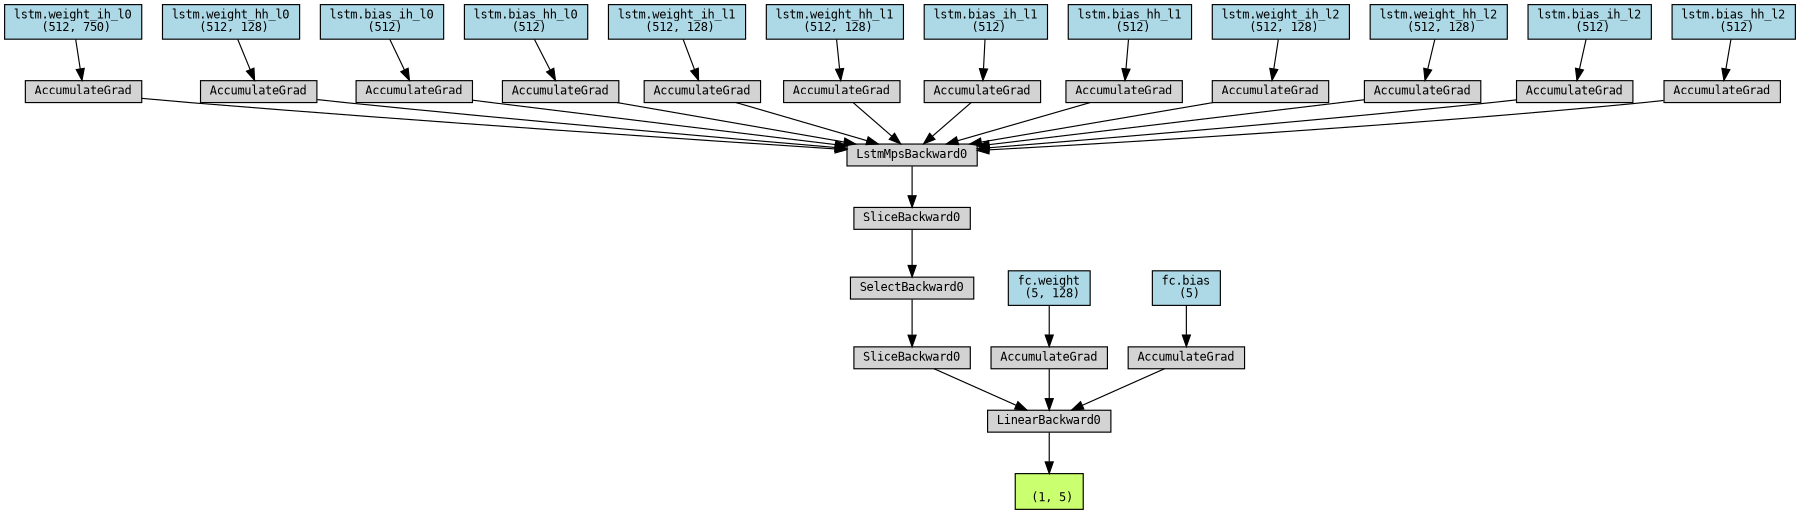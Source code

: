 digraph {
	graph [size="12,12"]
	node [align=left fontname=monospace fontsize=10 height=0.2 ranksep=0.1 shape=box style=filled]
	5970410896 [label="
 (1, 5)" fillcolor=darkolivegreen1]
	6000140176 [label=LinearBackward0]
	6000132736 -> 6000140176
	6000132736 [label=SliceBackward0]
	6000712992 -> 6000132736
	6000712992 [label=SelectBackward0]
	6000712368 -> 6000712992
	6000712368 [label=SliceBackward0]
	5972370160 -> 6000712368
	5972370160 [label=LstmMpsBackward0]
	5972373136 -> 5972370160
	6000755008 [label="lstm.weight_ih_l0
 (512, 750)" fillcolor=lightblue]
	6000755008 -> 5972373136
	5972373136 [label=AccumulateGrad]
	5972365552 -> 5972370160
	6000167584 [label="lstm.weight_hh_l0
 (512, 128)" fillcolor=lightblue]
	6000167584 -> 5972365552
	5972365552 [label=AccumulateGrad]
	5972362528 -> 5972370160
	6000767808 [label="lstm.bias_ih_l0
 (512)" fillcolor=lightblue]
	6000767808 -> 5972362528
	5972362528 [label=AccumulateGrad]
	5972361904 -> 5972370160
	6000165424 [label="lstm.bias_hh_l0
 (512)" fillcolor=lightblue]
	6000165424 -> 5972361904
	5972361904 [label=AccumulateGrad]
	5972373904 -> 5972370160
	6000173104 [label="lstm.weight_ih_l1
 (512, 128)" fillcolor=lightblue]
	6000173104 -> 5972373904
	5972373904 [label=AccumulateGrad]
	5972366848 -> 5972370160
	5999904240 [label="lstm.weight_hh_l1
 (512, 128)" fillcolor=lightblue]
	5999904240 -> 5972366848
	5972366848 [label=AccumulateGrad]
	5969084576 -> 5972370160
	5999910800 [label="lstm.bias_ih_l1
 (512)" fillcolor=lightblue]
	5999910800 -> 5969084576
	5969084576 [label=AccumulateGrad]
	5969084720 -> 5972370160
	5999910720 [label="lstm.bias_hh_l1
 (512)" fillcolor=lightblue]
	5999910720 -> 5969084720
	5969084720 [label=AccumulateGrad]
	5969091392 -> 5972370160
	5999916160 [label="lstm.weight_ih_l2
 (512, 128)" fillcolor=lightblue]
	5999916160 -> 5969091392
	5969091392 [label=AccumulateGrad]
	5969095280 -> 5972370160
	5999905600 [label="lstm.weight_hh_l2
 (512, 128)" fillcolor=lightblue]
	5999905600 -> 5969095280
	5969095280 [label=AccumulateGrad]
	5969090960 -> 5972370160
	5999918480 [label="lstm.bias_ih_l2
 (512)" fillcolor=lightblue]
	5999918480 -> 5969090960
	5969090960 [label=AccumulateGrad]
	5969084480 -> 5972370160
	5999918560 [label="lstm.bias_hh_l2
 (512)" fillcolor=lightblue]
	5999918560 -> 5969084480
	5969084480 [label=AccumulateGrad]
	6000133216 -> 6000140176
	5999911840 [label="fc.weight
 (5, 128)" fillcolor=lightblue]
	5999911840 -> 6000133216
	6000133216 [label=AccumulateGrad]
	6000135280 -> 6000140176
	5999908320 [label="fc.bias
 (5)" fillcolor=lightblue]
	5999908320 -> 6000135280
	6000135280 [label=AccumulateGrad]
	6000140176 -> 5970410896
}
